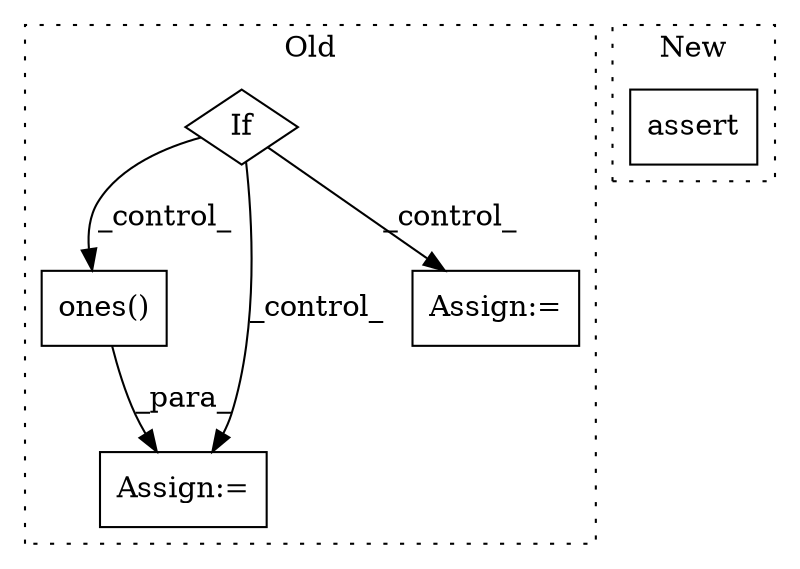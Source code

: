 digraph G {
subgraph cluster0 {
1 [label="ones()" a="75" s="6441,6459" l="11,30" shape="box"];
3 [label="Assign:=" a="68" s="6438" l="3" shape="box"];
4 [label="If" a="96" s="5653" l="3" shape="diamond"];
5 [label="Assign:=" a="68" s="6011" l="3" shape="box"];
label = "Old";
style="dotted";
}
subgraph cluster1 {
2 [label="assert" a="65" s="5239" l="7" shape="box"];
label = "New";
style="dotted";
}
1 -> 3 [label="_para_"];
4 -> 5 [label="_control_"];
4 -> 1 [label="_control_"];
4 -> 3 [label="_control_"];
}